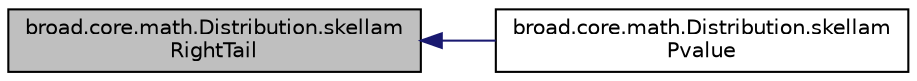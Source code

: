 digraph "broad.core.math.Distribution.skellamRightTail"
{
  edge [fontname="Helvetica",fontsize="10",labelfontname="Helvetica",labelfontsize="10"];
  node [fontname="Helvetica",fontsize="10",shape=record];
  rankdir="LR";
  Node1 [label="broad.core.math.Distribution.skellam\lRightTail",height=0.2,width=0.4,color="black", fillcolor="grey75", style="filled" fontcolor="black"];
  Node1 -> Node2 [dir="back",color="midnightblue",fontsize="10",style="solid"];
  Node2 [label="broad.core.math.Distribution.skellam\lPvalue",height=0.2,width=0.4,color="black", fillcolor="white", style="filled",URL="$classbroad_1_1core_1_1math_1_1_distribution.html#ac6aac09e8f8d9e5ba35e5f660f151170"];
}
